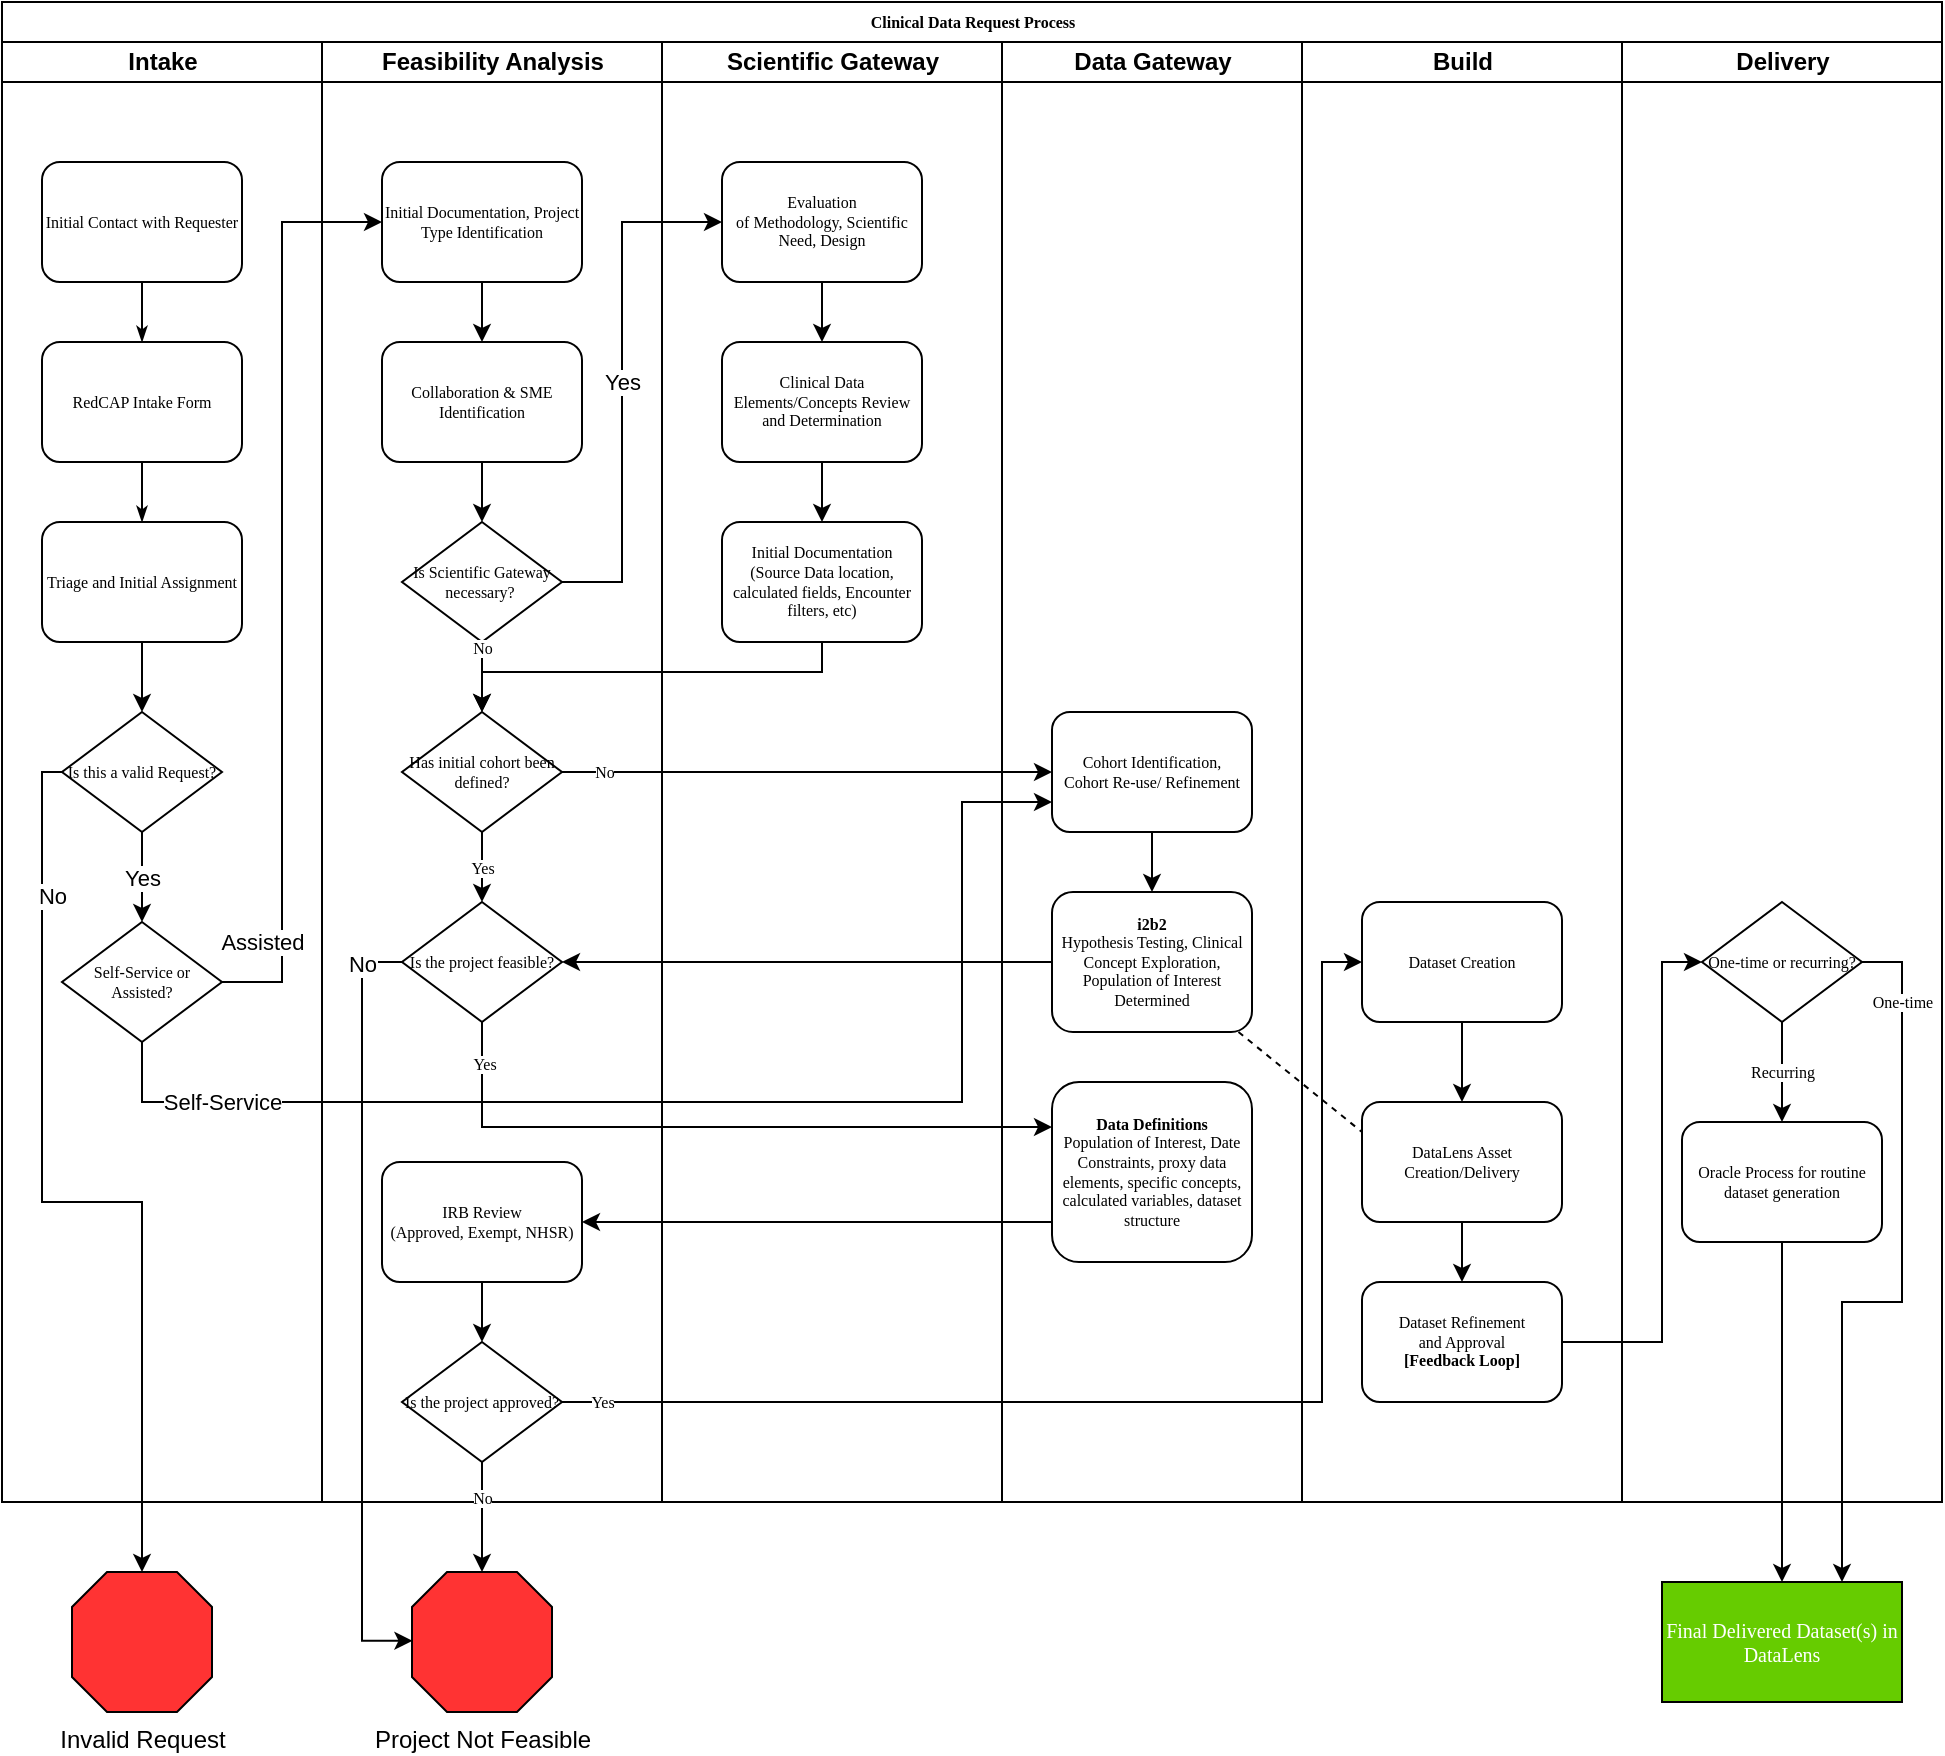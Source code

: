<mxfile version="20.2.2" type="github">
  <diagram name="Page-1" id="74e2e168-ea6b-b213-b513-2b3c1d86103e">
    <mxGraphModel dx="1178" dy="903" grid="1" gridSize="10" guides="1" tooltips="1" connect="1" arrows="1" fold="1" page="1" pageScale="1" pageWidth="1100" pageHeight="850" background="none" math="0" shadow="0">
      <root>
        <mxCell id="0" />
        <mxCell id="1" parent="0" />
        <mxCell id="77e6c97f196da883-1" value="Clinical Data Request Process" style="swimlane;html=1;childLayout=stackLayout;startSize=20;rounded=0;shadow=0;labelBackgroundColor=none;strokeWidth=1;fontFamily=Verdana;fontSize=8;align=center;" parent="1" vertex="1">
          <mxGeometry x="70" y="40" width="970" height="750" as="geometry" />
        </mxCell>
        <mxCell id="77e6c97f196da883-2" value="Intake" style="swimlane;html=1;startSize=20;" parent="77e6c97f196da883-1" vertex="1">
          <mxGeometry y="20" width="160" height="730" as="geometry" />
        </mxCell>
        <mxCell id="77e6c97f196da883-8" value="Initial Contact with Requester" style="rounded=1;whiteSpace=wrap;html=1;shadow=0;labelBackgroundColor=none;strokeWidth=1;fontFamily=Verdana;fontSize=8;align=center;" parent="77e6c97f196da883-2" vertex="1">
          <mxGeometry x="20" y="60" width="100" height="60" as="geometry" />
        </mxCell>
        <mxCell id="77e6c97f196da883-9" value="RedCAP Intake Form" style="rounded=1;whiteSpace=wrap;html=1;shadow=0;labelBackgroundColor=none;strokeWidth=1;fontFamily=Verdana;fontSize=8;align=center;" parent="77e6c97f196da883-2" vertex="1">
          <mxGeometry x="20" y="150" width="100" height="60" as="geometry" />
        </mxCell>
        <mxCell id="77e6c97f196da883-26" style="edgeStyle=orthogonalEdgeStyle;rounded=1;html=1;labelBackgroundColor=none;startArrow=none;startFill=0;startSize=5;endArrow=classicThin;endFill=1;endSize=5;jettySize=auto;orthogonalLoop=1;strokeWidth=1;fontFamily=Verdana;fontSize=8;exitX=0.5;exitY=1;exitDx=0;exitDy=0;entryX=0.5;entryY=0;entryDx=0;entryDy=0;" parent="77e6c97f196da883-2" source="77e6c97f196da883-8" target="77e6c97f196da883-9" edge="1">
          <mxGeometry relative="1" as="geometry">
            <mxPoint x="190" y="95" as="targetPoint" />
          </mxGeometry>
        </mxCell>
        <mxCell id="ICng1ieGqrjUcXiE3lIN-3" style="edgeStyle=orthogonalEdgeStyle;rounded=0;orthogonalLoop=1;jettySize=auto;html=1;exitX=0.5;exitY=1;exitDx=0;exitDy=0;entryX=0.5;entryY=0;entryDx=0;entryDy=0;" parent="77e6c97f196da883-2" source="77e6c97f196da883-12" target="77e6c97f196da883-13" edge="1">
          <mxGeometry relative="1" as="geometry" />
        </mxCell>
        <mxCell id="77e6c97f196da883-12" value="Triage and Initial Assignment" style="rounded=1;whiteSpace=wrap;html=1;shadow=0;labelBackgroundColor=none;strokeWidth=1;fontFamily=Verdana;fontSize=8;align=center;" parent="77e6c97f196da883-2" vertex="1">
          <mxGeometry x="20" y="240" width="100" height="60" as="geometry" />
        </mxCell>
        <mxCell id="77e6c97f196da883-28" style="edgeStyle=orthogonalEdgeStyle;rounded=1;html=1;labelBackgroundColor=none;startArrow=none;startFill=0;startSize=5;endArrow=classicThin;endFill=1;endSize=5;jettySize=auto;orthogonalLoop=1;strokeWidth=1;fontFamily=Verdana;fontSize=8" parent="77e6c97f196da883-2" source="77e6c97f196da883-9" target="77e6c97f196da883-12" edge="1">
          <mxGeometry relative="1" as="geometry" />
        </mxCell>
        <mxCell id="77e6c97f196da883-13" value="Is this a valid Request?" style="rhombus;whiteSpace=wrap;html=1;rounded=0;shadow=0;labelBackgroundColor=none;strokeWidth=1;fontFamily=Verdana;fontSize=8;align=center;" parent="77e6c97f196da883-2" vertex="1">
          <mxGeometry x="30" y="335" width="80" height="60" as="geometry" />
        </mxCell>
        <mxCell id="_pnJBIeOAMV3EheFCgYe-14" value="Self-Service or Assisted?" style="rhombus;whiteSpace=wrap;html=1;rounded=0;shadow=0;labelBackgroundColor=none;strokeWidth=1;fontFamily=Verdana;fontSize=8;align=center;" vertex="1" parent="77e6c97f196da883-2">
          <mxGeometry x="30" y="440" width="80" height="60" as="geometry" />
        </mxCell>
        <mxCell id="_pnJBIeOAMV3EheFCgYe-15" value="" style="endArrow=classic;html=1;rounded=0;exitX=0.5;exitY=1;exitDx=0;exitDy=0;entryX=0.5;entryY=0;entryDx=0;entryDy=0;" edge="1" parent="77e6c97f196da883-2" source="77e6c97f196da883-13" target="_pnJBIeOAMV3EheFCgYe-14">
          <mxGeometry relative="1" as="geometry">
            <mxPoint x="60" y="410" as="sourcePoint" />
            <mxPoint x="160" y="410" as="targetPoint" />
          </mxGeometry>
        </mxCell>
        <mxCell id="_pnJBIeOAMV3EheFCgYe-16" value="Yes" style="edgeLabel;resizable=0;html=1;align=center;verticalAlign=middle;" connectable="0" vertex="1" parent="_pnJBIeOAMV3EheFCgYe-15">
          <mxGeometry relative="1" as="geometry" />
        </mxCell>
        <mxCell id="77e6c97f196da883-3" value="Feasibility Analysis" style="swimlane;html=1;startSize=20;" parent="77e6c97f196da883-1" vertex="1">
          <mxGeometry x="160" y="20" width="170" height="730" as="geometry" />
        </mxCell>
        <mxCell id="ICng1ieGqrjUcXiE3lIN-17" value="" style="edgeStyle=orthogonalEdgeStyle;rounded=0;orthogonalLoop=1;jettySize=auto;html=1;" parent="77e6c97f196da883-3" source="77e6c97f196da883-15" target="ICng1ieGqrjUcXiE3lIN-16" edge="1">
          <mxGeometry relative="1" as="geometry" />
        </mxCell>
        <mxCell id="77e6c97f196da883-15" value="Initial Documentation, Project Type Identification" style="rounded=1;whiteSpace=wrap;html=1;shadow=0;labelBackgroundColor=none;strokeWidth=1;fontFamily=Verdana;fontSize=8;align=center;" parent="77e6c97f196da883-3" vertex="1">
          <mxGeometry x="30" y="60" width="100" height="60" as="geometry" />
        </mxCell>
        <mxCell id="ICng1ieGqrjUcXiE3lIN-19" value="" style="edgeStyle=orthogonalEdgeStyle;rounded=0;orthogonalLoop=1;jettySize=auto;html=1;entryX=0.5;entryY=0;entryDx=0;entryDy=0;" parent="77e6c97f196da883-3" source="ICng1ieGqrjUcXiE3lIN-16" target="ICng1ieGqrjUcXiE3lIN-28" edge="1">
          <mxGeometry relative="1" as="geometry">
            <mxPoint x="80" y="240" as="targetPoint" />
          </mxGeometry>
        </mxCell>
        <mxCell id="ICng1ieGqrjUcXiE3lIN-16" value="Collaboration &amp;amp; SME Identification" style="rounded=1;whiteSpace=wrap;html=1;shadow=0;labelBackgroundColor=none;strokeWidth=1;fontFamily=Verdana;fontSize=8;align=center;" parent="77e6c97f196da883-3" vertex="1">
          <mxGeometry x="30" y="150" width="100" height="60" as="geometry" />
        </mxCell>
        <mxCell id="ICng1ieGqrjUcXiE3lIN-28" value="Is Scientific Gateway necessary?&amp;nbsp;" style="rhombus;whiteSpace=wrap;html=1;rounded=0;shadow=0;labelBackgroundColor=none;strokeWidth=1;fontFamily=Verdana;fontSize=8;align=center;" parent="77e6c97f196da883-3" vertex="1">
          <mxGeometry x="40" y="240" width="80" height="60" as="geometry" />
        </mxCell>
        <mxCell id="ICng1ieGqrjUcXiE3lIN-37" value="" style="endArrow=classic;html=1;rounded=0;fontFamily=Verdana;fontSize=8;exitX=0.5;exitY=1;exitDx=0;exitDy=0;entryX=0.5;entryY=0;entryDx=0;entryDy=0;" parent="77e6c97f196da883-3" source="ICng1ieGqrjUcXiE3lIN-28" target="ICng1ieGqrjUcXiE3lIN-41" edge="1">
          <mxGeometry relative="1" as="geometry">
            <mxPoint x="70" y="420" as="sourcePoint" />
            <mxPoint x="80" y="350" as="targetPoint" />
          </mxGeometry>
        </mxCell>
        <mxCell id="ICng1ieGqrjUcXiE3lIN-38" value="No" style="edgeLabel;resizable=0;html=1;align=center;verticalAlign=middle;fontFamily=Verdana;fontSize=8;" parent="ICng1ieGqrjUcXiE3lIN-37" connectable="0" vertex="1">
          <mxGeometry relative="1" as="geometry">
            <mxPoint y="-15" as="offset" />
          </mxGeometry>
        </mxCell>
        <mxCell id="ICng1ieGqrjUcXiE3lIN-41" value="Has initial cohort been defined?" style="rhombus;whiteSpace=wrap;html=1;rounded=0;shadow=0;labelBackgroundColor=none;strokeWidth=1;fontFamily=Verdana;fontSize=8;align=center;" parent="77e6c97f196da883-3" vertex="1">
          <mxGeometry x="40" y="335" width="80" height="60" as="geometry" />
        </mxCell>
        <mxCell id="ICng1ieGqrjUcXiE3lIN-47" value="Is the project feasible?" style="rhombus;whiteSpace=wrap;html=1;rounded=0;shadow=0;labelBackgroundColor=none;strokeWidth=1;fontFamily=Verdana;fontSize=8;align=center;" parent="77e6c97f196da883-3" vertex="1">
          <mxGeometry x="40" y="430" width="80" height="60" as="geometry" />
        </mxCell>
        <mxCell id="ICng1ieGqrjUcXiE3lIN-49" value="" style="endArrow=classic;html=1;rounded=0;fontFamily=Verdana;fontSize=8;exitX=0.5;exitY=1;exitDx=0;exitDy=0;" parent="77e6c97f196da883-3" source="ICng1ieGqrjUcXiE3lIN-41" target="ICng1ieGqrjUcXiE3lIN-47" edge="1">
          <mxGeometry relative="1" as="geometry">
            <mxPoint x="90" y="440" as="sourcePoint" />
            <mxPoint x="190" y="440" as="targetPoint" />
          </mxGeometry>
        </mxCell>
        <mxCell id="ICng1ieGqrjUcXiE3lIN-50" value="Yes" style="edgeLabel;resizable=0;html=1;align=center;verticalAlign=middle;fontFamily=Verdana;fontSize=8;" parent="ICng1ieGqrjUcXiE3lIN-49" connectable="0" vertex="1">
          <mxGeometry relative="1" as="geometry" />
        </mxCell>
        <mxCell id="ICng1ieGqrjUcXiE3lIN-59" value="Is the project approved?" style="rhombus;whiteSpace=wrap;html=1;rounded=0;shadow=0;labelBackgroundColor=none;strokeWidth=1;fontFamily=Verdana;fontSize=8;align=center;" parent="77e6c97f196da883-3" vertex="1">
          <mxGeometry x="40" y="650" width="80" height="60" as="geometry" />
        </mxCell>
        <mxCell id="ICng1ieGqrjUcXiE3lIN-62" value="" style="edgeStyle=orthogonalEdgeStyle;rounded=0;orthogonalLoop=1;jettySize=auto;html=1;fontFamily=Verdana;fontSize=8;" parent="77e6c97f196da883-3" source="ICng1ieGqrjUcXiE3lIN-60" target="ICng1ieGqrjUcXiE3lIN-59" edge="1">
          <mxGeometry relative="1" as="geometry" />
        </mxCell>
        <mxCell id="ICng1ieGqrjUcXiE3lIN-60" value="IRB Review&lt;br&gt;(Approved, Exempt, NHSR)" style="rounded=1;whiteSpace=wrap;html=1;shadow=0;labelBackgroundColor=none;strokeWidth=1;fontFamily=Verdana;fontSize=8;align=center;" parent="77e6c97f196da883-3" vertex="1">
          <mxGeometry x="30" y="560" width="100" height="60" as="geometry" />
        </mxCell>
        <mxCell id="77e6c97f196da883-4" value="Scientific Gateway" style="swimlane;html=1;startSize=20;" parent="77e6c97f196da883-1" vertex="1">
          <mxGeometry x="330" y="20" width="170" height="730" as="geometry" />
        </mxCell>
        <mxCell id="ICng1ieGqrjUcXiE3lIN-26" value="" style="edgeStyle=orthogonalEdgeStyle;rounded=0;orthogonalLoop=1;jettySize=auto;html=1;" parent="77e6c97f196da883-4" source="ICng1ieGqrjUcXiE3lIN-22" target="ICng1ieGqrjUcXiE3lIN-25" edge="1">
          <mxGeometry relative="1" as="geometry" />
        </mxCell>
        <mxCell id="ICng1ieGqrjUcXiE3lIN-22" value="Clinical Data Elements/Concepts Review and Determination" style="rounded=1;whiteSpace=wrap;html=1;shadow=0;labelBackgroundColor=none;strokeWidth=1;fontFamily=Verdana;fontSize=8;align=center;" parent="77e6c97f196da883-4" vertex="1">
          <mxGeometry x="30" y="150" width="100" height="60" as="geometry" />
        </mxCell>
        <mxCell id="ICng1ieGqrjUcXiE3lIN-25" value="Initial Documentation&lt;br&gt;(Source Data location, calculated fields, Encounter filters, etc)" style="rounded=1;whiteSpace=wrap;html=1;shadow=0;labelBackgroundColor=none;strokeWidth=1;fontFamily=Verdana;fontSize=8;align=center;" parent="77e6c97f196da883-4" vertex="1">
          <mxGeometry x="30" y="240" width="100" height="60" as="geometry" />
        </mxCell>
        <mxCell id="ICng1ieGqrjUcXiE3lIN-33" value="" style="edgeStyle=orthogonalEdgeStyle;rounded=0;orthogonalLoop=1;jettySize=auto;html=1;fontFamily=Verdana;fontSize=8;" parent="77e6c97f196da883-4" source="ICng1ieGqrjUcXiE3lIN-29" target="ICng1ieGqrjUcXiE3lIN-22" edge="1">
          <mxGeometry relative="1" as="geometry" />
        </mxCell>
        <mxCell id="ICng1ieGqrjUcXiE3lIN-29" value="&lt;p style=&quot;margin-top: 0pt; margin-bottom: 0pt; margin-left: 0in; direction: ltr; unicode-bidi: embed; word-break: normal;&quot;&gt;&lt;font style=&quot;font-size: 8px;&quot;&gt;Evaluation&lt;br&gt;of Methodology, Scientific Need, Design&lt;/font&gt;&lt;/p&gt;" style="rounded=1;whiteSpace=wrap;html=1;shadow=0;labelBackgroundColor=none;strokeWidth=1;fontFamily=Verdana;fontSize=8;align=center;" parent="77e6c97f196da883-4" vertex="1">
          <mxGeometry x="30" y="60" width="100" height="60" as="geometry" />
        </mxCell>
        <mxCell id="77e6c97f196da883-5" value="Data Gateway" style="swimlane;html=1;startSize=20;" parent="77e6c97f196da883-1" vertex="1">
          <mxGeometry x="500" y="20" width="150" height="730" as="geometry" />
        </mxCell>
        <mxCell id="ICng1ieGqrjUcXiE3lIN-46" value="" style="edgeStyle=orthogonalEdgeStyle;rounded=0;orthogonalLoop=1;jettySize=auto;html=1;fontFamily=Verdana;fontSize=8;" parent="77e6c97f196da883-5" source="ICng1ieGqrjUcXiE3lIN-39" target="ICng1ieGqrjUcXiE3lIN-45" edge="1">
          <mxGeometry relative="1" as="geometry" />
        </mxCell>
        <mxCell id="ICng1ieGqrjUcXiE3lIN-39" value="Cohort Identification,&lt;br&gt;Cohort Re-use/ Refinement" style="rounded=1;whiteSpace=wrap;html=1;shadow=0;labelBackgroundColor=none;strokeWidth=1;fontFamily=Verdana;fontSize=8;align=center;" parent="77e6c97f196da883-5" vertex="1">
          <mxGeometry x="25" y="335" width="100" height="60" as="geometry" />
        </mxCell>
        <mxCell id="ICng1ieGqrjUcXiE3lIN-45" value="&lt;b&gt;i2b2 &lt;/b&gt;&lt;br&gt;Hypothesis Testing, Clinical Concept Exploration, Population of Interest Determined" style="rounded=1;whiteSpace=wrap;html=1;shadow=0;labelBackgroundColor=none;strokeWidth=1;fontFamily=Verdana;fontSize=8;align=center;" parent="77e6c97f196da883-5" vertex="1">
          <mxGeometry x="25" y="425" width="100" height="70" as="geometry" />
        </mxCell>
        <mxCell id="ICng1ieGqrjUcXiE3lIN-55" value="&lt;b&gt;Data Definitions&lt;/b&gt;&lt;br&gt;Population of Interest, Date Constraints, proxy data elements, specific concepts, calculated variables, dataset structure" style="rounded=1;whiteSpace=wrap;html=1;shadow=0;labelBackgroundColor=none;strokeWidth=1;fontFamily=Verdana;fontSize=8;align=center;" parent="77e6c97f196da883-5" vertex="1">
          <mxGeometry x="25" y="520" width="100" height="90" as="geometry" />
        </mxCell>
        <mxCell id="77e6c97f196da883-6" value="Build" style="swimlane;html=1;startSize=20;" parent="77e6c97f196da883-1" vertex="1">
          <mxGeometry x="650" y="20" width="160" height="730" as="geometry" />
        </mxCell>
        <mxCell id="ICng1ieGqrjUcXiE3lIN-76" value="" style="edgeStyle=orthogonalEdgeStyle;rounded=0;orthogonalLoop=1;jettySize=auto;html=1;fontFamily=Verdana;fontSize=8;" parent="77e6c97f196da883-6" source="ICng1ieGqrjUcXiE3lIN-65" target="ICng1ieGqrjUcXiE3lIN-75" edge="1">
          <mxGeometry relative="1" as="geometry" />
        </mxCell>
        <mxCell id="ICng1ieGqrjUcXiE3lIN-65" value="DataLens Asset Creation/Delivery" style="rounded=1;whiteSpace=wrap;html=1;shadow=0;labelBackgroundColor=none;strokeWidth=1;fontFamily=Verdana;fontSize=8;align=center;" parent="77e6c97f196da883-6" vertex="1">
          <mxGeometry x="30" y="530" width="100" height="60" as="geometry" />
        </mxCell>
        <mxCell id="ICng1ieGqrjUcXiE3lIN-74" value="" style="edgeStyle=orthogonalEdgeStyle;rounded=0;orthogonalLoop=1;jettySize=auto;html=1;fontFamily=Verdana;fontSize=8;" parent="77e6c97f196da883-6" source="ICng1ieGqrjUcXiE3lIN-73" target="ICng1ieGqrjUcXiE3lIN-65" edge="1">
          <mxGeometry relative="1" as="geometry" />
        </mxCell>
        <mxCell id="ICng1ieGqrjUcXiE3lIN-73" value="Dataset Creation" style="rounded=1;whiteSpace=wrap;html=1;shadow=0;labelBackgroundColor=none;strokeWidth=1;fontFamily=Verdana;fontSize=8;align=center;" parent="77e6c97f196da883-6" vertex="1">
          <mxGeometry x="30" y="430" width="100" height="60" as="geometry" />
        </mxCell>
        <mxCell id="ICng1ieGqrjUcXiE3lIN-75" value="Dataset Refinement &lt;br&gt;and Approval&lt;br&gt;&lt;b&gt;[Feedback Loop]&lt;/b&gt;" style="rounded=1;whiteSpace=wrap;html=1;shadow=0;labelBackgroundColor=none;strokeWidth=1;fontFamily=Verdana;fontSize=8;align=center;" parent="77e6c97f196da883-6" vertex="1">
          <mxGeometry x="30" y="620" width="100" height="60" as="geometry" />
        </mxCell>
        <mxCell id="77e6c97f196da883-7" value="Delivery" style="swimlane;html=1;startSize=20;" parent="77e6c97f196da883-1" vertex="1">
          <mxGeometry x="810" y="20" width="160" height="730" as="geometry" />
        </mxCell>
        <mxCell id="ICng1ieGqrjUcXiE3lIN-77" value="Oracle Process for routine dataset generation" style="rounded=1;whiteSpace=wrap;html=1;shadow=0;labelBackgroundColor=none;strokeWidth=1;fontFamily=Verdana;fontSize=8;align=center;" parent="77e6c97f196da883-7" vertex="1">
          <mxGeometry x="30" y="540" width="100" height="60" as="geometry" />
        </mxCell>
        <mxCell id="ICng1ieGqrjUcXiE3lIN-79" value="One-time or recurring?" style="rhombus;whiteSpace=wrap;html=1;rounded=0;shadow=0;labelBackgroundColor=none;strokeWidth=1;fontFamily=Verdana;fontSize=8;align=center;" parent="77e6c97f196da883-7" vertex="1">
          <mxGeometry x="40" y="430" width="80" height="60" as="geometry" />
        </mxCell>
        <mxCell id="ICng1ieGqrjUcXiE3lIN-81" value="" style="endArrow=classic;html=1;rounded=0;fontFamily=Verdana;fontSize=8;exitX=0.5;exitY=1;exitDx=0;exitDy=0;entryX=0.5;entryY=0;entryDx=0;entryDy=0;" parent="77e6c97f196da883-7" source="ICng1ieGqrjUcXiE3lIN-79" target="ICng1ieGqrjUcXiE3lIN-77" edge="1">
          <mxGeometry relative="1" as="geometry">
            <mxPoint x="-230" y="490" as="sourcePoint" />
            <mxPoint x="-130" y="490" as="targetPoint" />
          </mxGeometry>
        </mxCell>
        <mxCell id="ICng1ieGqrjUcXiE3lIN-82" value="Recurring" style="edgeLabel;resizable=0;html=1;align=center;verticalAlign=middle;fontFamily=Verdana;fontSize=8;fillColor=#FFFFFF;" parent="ICng1ieGqrjUcXiE3lIN-81" connectable="0" vertex="1">
          <mxGeometry relative="1" as="geometry" />
        </mxCell>
        <mxCell id="ICng1ieGqrjUcXiE3lIN-31" value="" style="endArrow=classic;html=1;rounded=0;exitX=1;exitY=0.5;exitDx=0;exitDy=0;entryX=0;entryY=0.5;entryDx=0;entryDy=0;edgeStyle=orthogonalEdgeStyle;" parent="77e6c97f196da883-1" source="ICng1ieGqrjUcXiE3lIN-28" target="ICng1ieGqrjUcXiE3lIN-29" edge="1">
          <mxGeometry relative="1" as="geometry">
            <mxPoint x="340" y="300" as="sourcePoint" />
            <mxPoint x="440" y="300" as="targetPoint" />
            <Array as="points">
              <mxPoint x="310" y="290" />
              <mxPoint x="310" y="110" />
            </Array>
          </mxGeometry>
        </mxCell>
        <mxCell id="ICng1ieGqrjUcXiE3lIN-32" value="Yes" style="edgeLabel;resizable=0;html=1;align=center;verticalAlign=middle;" parent="ICng1ieGqrjUcXiE3lIN-31" connectable="0" vertex="1">
          <mxGeometry relative="1" as="geometry" />
        </mxCell>
        <mxCell id="ICng1ieGqrjUcXiE3lIN-40" style="edgeStyle=orthogonalEdgeStyle;rounded=0;orthogonalLoop=1;jettySize=auto;html=1;exitX=0.5;exitY=1;exitDx=0;exitDy=0;entryX=0.5;entryY=0;entryDx=0;entryDy=0;fontFamily=Verdana;fontSize=8;" parent="77e6c97f196da883-1" source="ICng1ieGqrjUcXiE3lIN-25" target="ICng1ieGqrjUcXiE3lIN-41" edge="1">
          <mxGeometry relative="1" as="geometry">
            <Array as="points">
              <mxPoint x="410" y="335" />
              <mxPoint x="240" y="335" />
            </Array>
          </mxGeometry>
        </mxCell>
        <mxCell id="ICng1ieGqrjUcXiE3lIN-43" style="edgeStyle=orthogonalEdgeStyle;rounded=0;orthogonalLoop=1;jettySize=auto;html=1;exitX=1;exitY=0.5;exitDx=0;exitDy=0;fontFamily=Verdana;fontSize=8;entryX=0;entryY=0.5;entryDx=0;entryDy=0;" parent="77e6c97f196da883-1" source="ICng1ieGqrjUcXiE3lIN-41" target="ICng1ieGqrjUcXiE3lIN-39" edge="1">
          <mxGeometry relative="1" as="geometry">
            <Array as="points">
              <mxPoint x="510" y="385" />
              <mxPoint x="510" y="385" />
            </Array>
          </mxGeometry>
        </mxCell>
        <mxCell id="ICng1ieGqrjUcXiE3lIN-44" value="No" style="edgeLabel;html=1;align=center;verticalAlign=middle;resizable=0;points=[];fontSize=8;fontFamily=Verdana;" parent="ICng1ieGqrjUcXiE3lIN-43" vertex="1" connectable="0">
          <mxGeometry x="-0.41" y="-1" relative="1" as="geometry">
            <mxPoint x="-52" y="-1" as="offset" />
          </mxGeometry>
        </mxCell>
        <mxCell id="ICng1ieGqrjUcXiE3lIN-51" style="edgeStyle=orthogonalEdgeStyle;rounded=0;orthogonalLoop=1;jettySize=auto;html=1;exitX=0;exitY=0.5;exitDx=0;exitDy=0;entryX=1;entryY=0.5;entryDx=0;entryDy=0;fontFamily=Verdana;fontSize=8;" parent="77e6c97f196da883-1" source="ICng1ieGqrjUcXiE3lIN-45" target="ICng1ieGqrjUcXiE3lIN-47" edge="1">
          <mxGeometry relative="1" as="geometry" />
        </mxCell>
        <mxCell id="ICng1ieGqrjUcXiE3lIN-57" value="" style="endArrow=classic;html=1;rounded=0;fontFamily=Verdana;fontSize=8;exitX=0.5;exitY=1;exitDx=0;exitDy=0;entryX=0;entryY=0.25;entryDx=0;entryDy=0;edgeStyle=orthogonalEdgeStyle;" parent="77e6c97f196da883-1" source="ICng1ieGqrjUcXiE3lIN-47" target="ICng1ieGqrjUcXiE3lIN-55" edge="1">
          <mxGeometry relative="1" as="geometry">
            <mxPoint x="250" y="460" as="sourcePoint" />
            <mxPoint x="350" y="460" as="targetPoint" />
          </mxGeometry>
        </mxCell>
        <mxCell id="ICng1ieGqrjUcXiE3lIN-58" value="Yes" style="edgeLabel;resizable=0;html=1;align=center;verticalAlign=middle;fontFamily=Verdana;fontSize=8;" parent="ICng1ieGqrjUcXiE3lIN-57" connectable="0" vertex="1">
          <mxGeometry relative="1" as="geometry">
            <mxPoint x="-116" y="-32" as="offset" />
          </mxGeometry>
        </mxCell>
        <mxCell id="ICng1ieGqrjUcXiE3lIN-61" style="edgeStyle=orthogonalEdgeStyle;rounded=0;orthogonalLoop=1;jettySize=auto;html=1;exitX=0;exitY=0.75;exitDx=0;exitDy=0;entryX=1;entryY=0.5;entryDx=0;entryDy=0;fontFamily=Verdana;fontSize=8;" parent="77e6c97f196da883-1" source="ICng1ieGqrjUcXiE3lIN-55" target="ICng1ieGqrjUcXiE3lIN-60" edge="1">
          <mxGeometry relative="1" as="geometry">
            <Array as="points">
              <mxPoint x="525" y="610" />
            </Array>
          </mxGeometry>
        </mxCell>
        <mxCell id="ICng1ieGqrjUcXiE3lIN-69" value="" style="endArrow=classic;html=1;rounded=0;fontFamily=Verdana;fontSize=8;exitX=1;exitY=0.5;exitDx=0;exitDy=0;entryX=0;entryY=0.5;entryDx=0;entryDy=0;edgeStyle=orthogonalEdgeStyle;" parent="77e6c97f196da883-1" source="ICng1ieGqrjUcXiE3lIN-59" target="ICng1ieGqrjUcXiE3lIN-73" edge="1">
          <mxGeometry relative="1" as="geometry">
            <mxPoint x="370" y="690" as="sourcePoint" />
            <mxPoint x="470" y="690" as="targetPoint" />
            <Array as="points">
              <mxPoint x="660" y="700" />
              <mxPoint x="660" y="480" />
            </Array>
          </mxGeometry>
        </mxCell>
        <mxCell id="ICng1ieGqrjUcXiE3lIN-70" value="Yes" style="edgeLabel;resizable=0;html=1;align=center;verticalAlign=middle;fontFamily=Verdana;fontSize=8;" parent="ICng1ieGqrjUcXiE3lIN-69" connectable="0" vertex="1">
          <mxGeometry relative="1" as="geometry">
            <mxPoint x="-290" as="offset" />
          </mxGeometry>
        </mxCell>
        <mxCell id="ICng1ieGqrjUcXiE3lIN-72" value="" style="endArrow=none;dashed=1;html=1;rounded=0;fontFamily=Verdana;fontSize=8;entryX=0;entryY=0.25;entryDx=0;entryDy=0;" parent="77e6c97f196da883-1" source="ICng1ieGqrjUcXiE3lIN-45" target="ICng1ieGqrjUcXiE3lIN-65" edge="1">
          <mxGeometry width="50" height="50" relative="1" as="geometry">
            <mxPoint x="570" y="400" as="sourcePoint" />
            <mxPoint x="620" y="350" as="targetPoint" />
          </mxGeometry>
        </mxCell>
        <mxCell id="ICng1ieGqrjUcXiE3lIN-80" style="edgeStyle=orthogonalEdgeStyle;rounded=0;orthogonalLoop=1;jettySize=auto;html=1;exitX=1;exitY=0.5;exitDx=0;exitDy=0;entryX=0;entryY=0.5;entryDx=0;entryDy=0;fontFamily=Verdana;fontSize=8;" parent="77e6c97f196da883-1" source="ICng1ieGqrjUcXiE3lIN-75" target="ICng1ieGqrjUcXiE3lIN-79" edge="1">
          <mxGeometry relative="1" as="geometry">
            <Array as="points">
              <mxPoint x="830" y="670" />
              <mxPoint x="830" y="480" />
            </Array>
          </mxGeometry>
        </mxCell>
        <mxCell id="_pnJBIeOAMV3EheFCgYe-17" value="" style="endArrow=classic;html=1;rounded=0;exitX=1;exitY=0.5;exitDx=0;exitDy=0;entryX=0;entryY=0.5;entryDx=0;entryDy=0;edgeStyle=orthogonalEdgeStyle;" edge="1" parent="77e6c97f196da883-1" source="_pnJBIeOAMV3EheFCgYe-14" target="77e6c97f196da883-15">
          <mxGeometry relative="1" as="geometry">
            <mxPoint x="100" y="510" as="sourcePoint" />
            <mxPoint x="200" y="510" as="targetPoint" />
            <Array as="points">
              <mxPoint x="140" y="490" />
              <mxPoint x="140" y="110" />
            </Array>
          </mxGeometry>
        </mxCell>
        <mxCell id="_pnJBIeOAMV3EheFCgYe-18" value="Assisted" style="edgeLabel;resizable=0;html=1;align=center;verticalAlign=middle;" connectable="0" vertex="1" parent="_pnJBIeOAMV3EheFCgYe-17">
          <mxGeometry relative="1" as="geometry">
            <mxPoint x="-10" y="180" as="offset" />
          </mxGeometry>
        </mxCell>
        <mxCell id="_pnJBIeOAMV3EheFCgYe-19" value="" style="endArrow=classic;html=1;rounded=0;exitX=0.5;exitY=1;exitDx=0;exitDy=0;entryX=0;entryY=0.75;entryDx=0;entryDy=0;edgeStyle=orthogonalEdgeStyle;" edge="1" parent="77e6c97f196da883-1" source="_pnJBIeOAMV3EheFCgYe-14" target="ICng1ieGqrjUcXiE3lIN-39">
          <mxGeometry relative="1" as="geometry">
            <mxPoint x="80" y="550" as="sourcePoint" />
            <mxPoint x="180" y="550" as="targetPoint" />
            <Array as="points">
              <mxPoint x="70" y="550" />
              <mxPoint x="480" y="550" />
              <mxPoint x="480" y="400" />
            </Array>
          </mxGeometry>
        </mxCell>
        <mxCell id="_pnJBIeOAMV3EheFCgYe-20" value="Self-Service" style="edgeLabel;resizable=0;html=1;align=center;verticalAlign=middle;" connectable="0" vertex="1" parent="_pnJBIeOAMV3EheFCgYe-19">
          <mxGeometry relative="1" as="geometry">
            <mxPoint x="-248" as="offset" />
          </mxGeometry>
        </mxCell>
        <mxCell id="ICng1ieGqrjUcXiE3lIN-2" value="Invalid Request" style="verticalLabelPosition=bottom;verticalAlign=top;html=1;shape=mxgraph.basic.polygon;polyCoords=[[0.25,0],[0.75,0],[1,0.25],[1,0.75],[0.75,1],[0.25,1],[0,0.75],[0,0.25]];polyline=0;fillColor=#FF3333;" parent="1" vertex="1">
          <mxGeometry x="105" y="825" width="70" height="70" as="geometry" />
        </mxCell>
        <mxCell id="ICng1ieGqrjUcXiE3lIN-4" value="" style="endArrow=classic;html=1;rounded=0;exitX=0;exitY=0.5;exitDx=0;exitDy=0;entryX=0.5;entryY=0;entryDx=0;entryDy=0;entryPerimeter=0;edgeStyle=orthogonalEdgeStyle;" parent="1" source="77e6c97f196da883-13" target="ICng1ieGqrjUcXiE3lIN-2" edge="1">
          <mxGeometry relative="1" as="geometry">
            <mxPoint x="110" y="520" as="sourcePoint" />
            <mxPoint x="210" y="520" as="targetPoint" />
          </mxGeometry>
        </mxCell>
        <mxCell id="ICng1ieGqrjUcXiE3lIN-5" value="No" style="edgeLabel;resizable=0;html=1;align=center;verticalAlign=middle;" parent="ICng1ieGqrjUcXiE3lIN-4" connectable="0" vertex="1">
          <mxGeometry relative="1" as="geometry">
            <mxPoint y="-153" as="offset" />
          </mxGeometry>
        </mxCell>
        <mxCell id="ICng1ieGqrjUcXiE3lIN-66" value="Project Not Feasible" style="verticalLabelPosition=bottom;verticalAlign=top;html=1;shape=mxgraph.basic.polygon;polyCoords=[[0.25,0],[0.75,0],[1,0.25],[1,0.75],[0.75,1],[0.25,1],[0,0.75],[0,0.25]];polyline=0;fillColor=#FF3333;" parent="1" vertex="1">
          <mxGeometry x="275" y="825" width="70" height="70" as="geometry" />
        </mxCell>
        <mxCell id="ICng1ieGqrjUcXiE3lIN-67" value="" style="endArrow=classic;html=1;rounded=0;fontFamily=Verdana;fontSize=8;exitX=0.5;exitY=1;exitDx=0;exitDy=0;" parent="1" source="ICng1ieGqrjUcXiE3lIN-59" target="ICng1ieGqrjUcXiE3lIN-66" edge="1">
          <mxGeometry relative="1" as="geometry">
            <mxPoint x="310" y="650" as="sourcePoint" />
            <mxPoint x="410" y="650" as="targetPoint" />
          </mxGeometry>
        </mxCell>
        <mxCell id="ICng1ieGqrjUcXiE3lIN-68" value="No" style="edgeLabel;resizable=0;html=1;align=center;verticalAlign=middle;fontFamily=Verdana;fontSize=8;" parent="ICng1ieGqrjUcXiE3lIN-67" connectable="0" vertex="1">
          <mxGeometry relative="1" as="geometry">
            <mxPoint y="-10" as="offset" />
          </mxGeometry>
        </mxCell>
        <mxCell id="ICng1ieGqrjUcXiE3lIN-78" value="&lt;font color=&quot;#ffffff&quot; style=&quot;font-size: 10px;&quot;&gt;Final Delivered Dataset(s) in DataLens&lt;/font&gt;" style="rounded=0;whiteSpace=wrap;html=1;fontFamily=Verdana;fontSize=8;fillColor=#66CC00;" parent="1" vertex="1">
          <mxGeometry x="900" y="830" width="120" height="60" as="geometry" />
        </mxCell>
        <mxCell id="ICng1ieGqrjUcXiE3lIN-83" style="edgeStyle=orthogonalEdgeStyle;rounded=0;orthogonalLoop=1;jettySize=auto;html=1;exitX=0.5;exitY=1;exitDx=0;exitDy=0;entryX=0.5;entryY=0;entryDx=0;entryDy=0;fontFamily=Verdana;fontSize=8;" parent="1" source="ICng1ieGqrjUcXiE3lIN-77" target="ICng1ieGqrjUcXiE3lIN-78" edge="1">
          <mxGeometry relative="1" as="geometry" />
        </mxCell>
        <mxCell id="ICng1ieGqrjUcXiE3lIN-84" value="" style="endArrow=classic;html=1;rounded=0;fontFamily=Verdana;fontSize=8;exitX=1;exitY=0.5;exitDx=0;exitDy=0;entryX=0.75;entryY=0;entryDx=0;entryDy=0;edgeStyle=orthogonalEdgeStyle;" parent="1" source="ICng1ieGqrjUcXiE3lIN-79" target="ICng1ieGqrjUcXiE3lIN-78" edge="1">
          <mxGeometry relative="1" as="geometry">
            <mxPoint x="650" y="550" as="sourcePoint" />
            <mxPoint x="750" y="550" as="targetPoint" />
            <Array as="points">
              <mxPoint x="1020" y="520" />
              <mxPoint x="1020" y="690" />
              <mxPoint x="990" y="690" />
            </Array>
          </mxGeometry>
        </mxCell>
        <mxCell id="ICng1ieGqrjUcXiE3lIN-85" value="One-time" style="edgeLabel;resizable=0;html=1;align=center;verticalAlign=middle;fontFamily=Verdana;fontSize=8;fillColor=#FFFFFF;" parent="ICng1ieGqrjUcXiE3lIN-84" connectable="0" vertex="1">
          <mxGeometry relative="1" as="geometry">
            <mxPoint y="-140" as="offset" />
          </mxGeometry>
        </mxCell>
        <mxCell id="_pnJBIeOAMV3EheFCgYe-9" value="" style="endArrow=classic;html=1;rounded=0;exitX=0;exitY=0.5;exitDx=0;exitDy=0;entryX=0.003;entryY=0.491;entryDx=0;entryDy=0;entryPerimeter=0;edgeStyle=orthogonalEdgeStyle;" edge="1" parent="1" source="ICng1ieGqrjUcXiE3lIN-47" target="ICng1ieGqrjUcXiE3lIN-66">
          <mxGeometry relative="1" as="geometry">
            <mxPoint x="190" y="590" as="sourcePoint" />
            <mxPoint x="290" y="590" as="targetPoint" />
            <Array as="points">
              <mxPoint x="250" y="520" />
              <mxPoint x="250" y="859" />
            </Array>
          </mxGeometry>
        </mxCell>
        <mxCell id="_pnJBIeOAMV3EheFCgYe-10" value="No" style="edgeLabel;resizable=0;html=1;align=center;verticalAlign=middle;" connectable="0" vertex="1" parent="_pnJBIeOAMV3EheFCgYe-9">
          <mxGeometry relative="1" as="geometry">
            <mxPoint y="-172" as="offset" />
          </mxGeometry>
        </mxCell>
      </root>
    </mxGraphModel>
  </diagram>
</mxfile>
